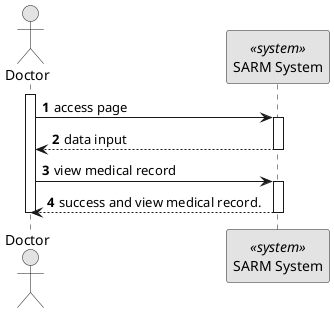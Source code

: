 @startuml 5.1.1
skinparam monochrome true
skinparam packageStyle rectangle
skinparam shadowing false

autonumber

actor "Doctor" as AD
participant "SARM System" as SYS <<system>>

activate AD
AD -> SYS: access page
activate SYS
SYS --> AD : data input
deactivate SYS
AD -> SYS : view medical record
activate SYS
SYS --> AD : success and view medical record.

deactivate SYS

deactivate AD



@enduml